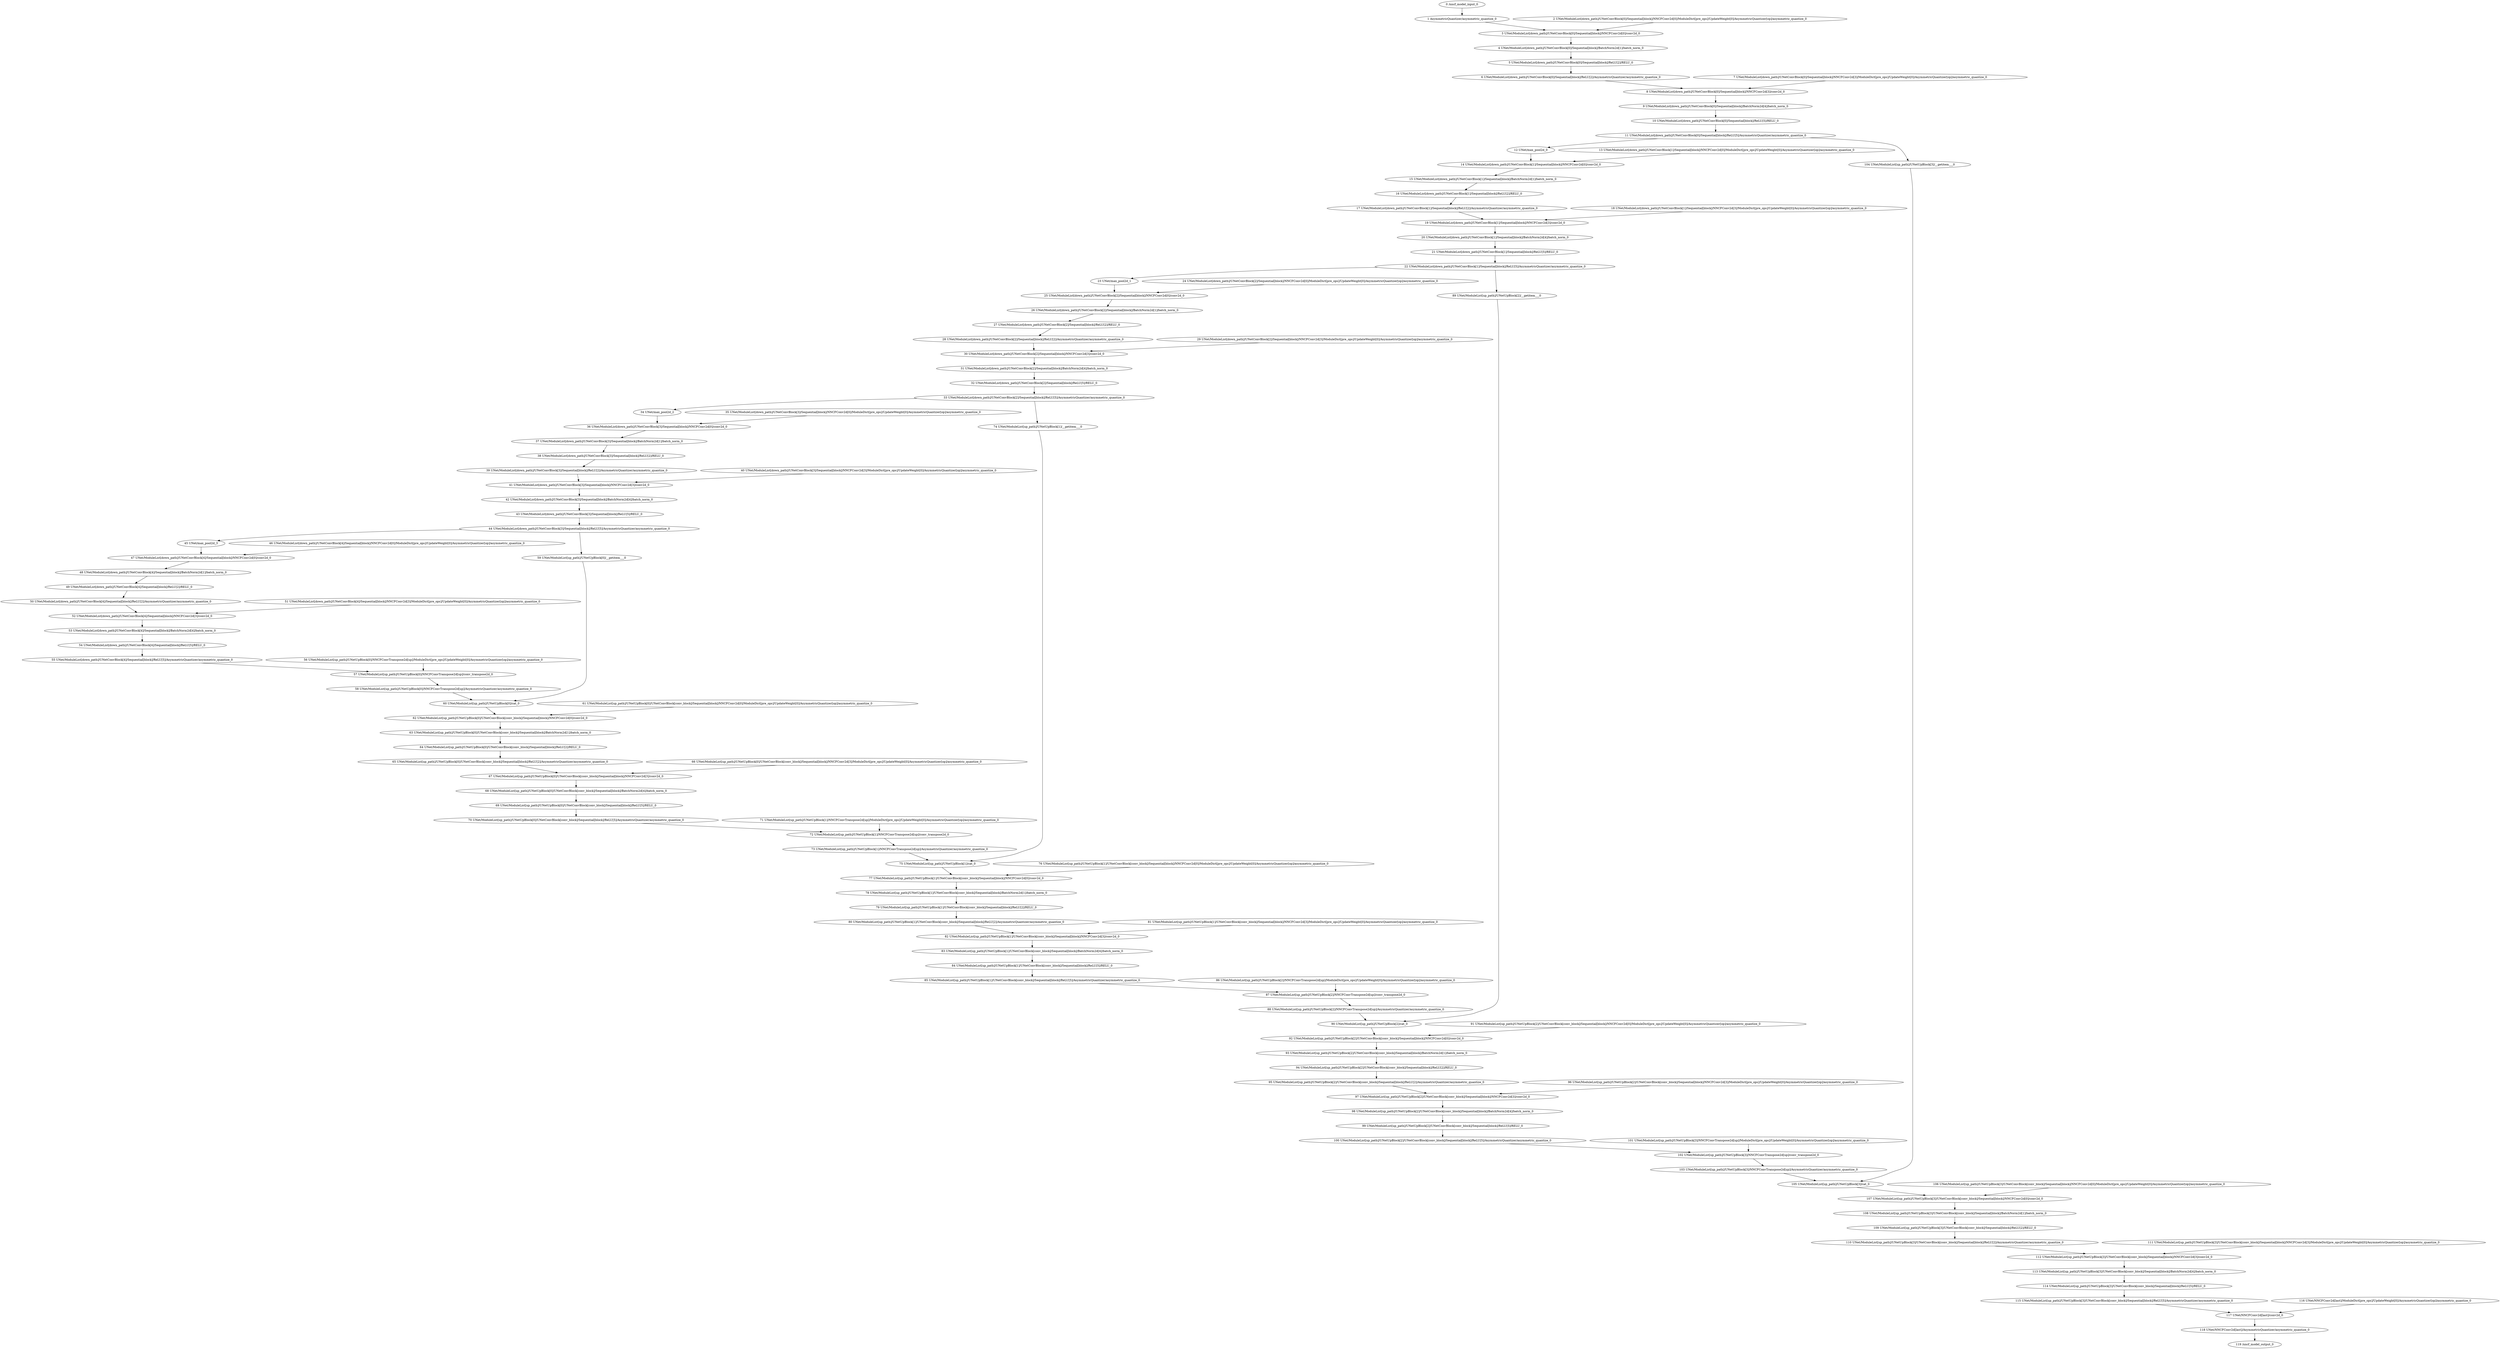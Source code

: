 strict digraph  {
"0 /nncf_model_input_0" [id=0, scope="", type=nncf_model_input];
"1 AsymmetricQuantizer/asymmetric_quantize_0" [id=1, scope=AsymmetricQuantizer, type=asymmetric_quantize];
"2 UNet/ModuleList[down_path]/UNetConvBlock[0]/Sequential[block]/NNCFConv2d[0]/ModuleDict[pre_ops]/UpdateWeight[0]/AsymmetricQuantizer[op]/asymmetric_quantize_0" [id=2, scope="UNet/ModuleList[down_path]/UNetConvBlock[0]/Sequential[block]/NNCFConv2d[0]/ModuleDict[pre_ops]/UpdateWeight[0]/AsymmetricQuantizer[op]", type=asymmetric_quantize];
"3 UNet/ModuleList[down_path]/UNetConvBlock[0]/Sequential[block]/NNCFConv2d[0]/conv2d_0" [id=3, scope="UNet/ModuleList[down_path]/UNetConvBlock[0]/Sequential[block]/NNCFConv2d[0]", type=conv2d];
"4 UNet/ModuleList[down_path]/UNetConvBlock[0]/Sequential[block]/BatchNorm2d[1]/batch_norm_0" [id=4, scope="UNet/ModuleList[down_path]/UNetConvBlock[0]/Sequential[block]/BatchNorm2d[1]", type=batch_norm];
"5 UNet/ModuleList[down_path]/UNetConvBlock[0]/Sequential[block]/ReLU[2]/RELU_0" [id=5, scope="UNet/ModuleList[down_path]/UNetConvBlock[0]/Sequential[block]/ReLU[2]", type=RELU];
"6 UNet/ModuleList[down_path]/UNetConvBlock[0]/Sequential[block]/ReLU[2]/AsymmetricQuantizer/asymmetric_quantize_0" [id=6, scope="UNet/ModuleList[down_path]/UNetConvBlock[0]/Sequential[block]/ReLU[2]/AsymmetricQuantizer", type=asymmetric_quantize];
"7 UNet/ModuleList[down_path]/UNetConvBlock[0]/Sequential[block]/NNCFConv2d[3]/ModuleDict[pre_ops]/UpdateWeight[0]/AsymmetricQuantizer[op]/asymmetric_quantize_0" [id=7, scope="UNet/ModuleList[down_path]/UNetConvBlock[0]/Sequential[block]/NNCFConv2d[3]/ModuleDict[pre_ops]/UpdateWeight[0]/AsymmetricQuantizer[op]", type=asymmetric_quantize];
"8 UNet/ModuleList[down_path]/UNetConvBlock[0]/Sequential[block]/NNCFConv2d[3]/conv2d_0" [id=8, scope="UNet/ModuleList[down_path]/UNetConvBlock[0]/Sequential[block]/NNCFConv2d[3]", type=conv2d];
"9 UNet/ModuleList[down_path]/UNetConvBlock[0]/Sequential[block]/BatchNorm2d[4]/batch_norm_0" [id=9, scope="UNet/ModuleList[down_path]/UNetConvBlock[0]/Sequential[block]/BatchNorm2d[4]", type=batch_norm];
"10 UNet/ModuleList[down_path]/UNetConvBlock[0]/Sequential[block]/ReLU[5]/RELU_0" [id=10, scope="UNet/ModuleList[down_path]/UNetConvBlock[0]/Sequential[block]/ReLU[5]", type=RELU];
"11 UNet/ModuleList[down_path]/UNetConvBlock[0]/Sequential[block]/ReLU[5]/AsymmetricQuantizer/asymmetric_quantize_0" [id=11, scope="UNet/ModuleList[down_path]/UNetConvBlock[0]/Sequential[block]/ReLU[5]/AsymmetricQuantizer", type=asymmetric_quantize];
"12 UNet/max_pool2d_0" [id=12, scope=UNet, type=max_pool2d];
"13 UNet/ModuleList[down_path]/UNetConvBlock[1]/Sequential[block]/NNCFConv2d[0]/ModuleDict[pre_ops]/UpdateWeight[0]/AsymmetricQuantizer[op]/asymmetric_quantize_0" [id=13, scope="UNet/ModuleList[down_path]/UNetConvBlock[1]/Sequential[block]/NNCFConv2d[0]/ModuleDict[pre_ops]/UpdateWeight[0]/AsymmetricQuantizer[op]", type=asymmetric_quantize];
"14 UNet/ModuleList[down_path]/UNetConvBlock[1]/Sequential[block]/NNCFConv2d[0]/conv2d_0" [id=14, scope="UNet/ModuleList[down_path]/UNetConvBlock[1]/Sequential[block]/NNCFConv2d[0]", type=conv2d];
"15 UNet/ModuleList[down_path]/UNetConvBlock[1]/Sequential[block]/BatchNorm2d[1]/batch_norm_0" [id=15, scope="UNet/ModuleList[down_path]/UNetConvBlock[1]/Sequential[block]/BatchNorm2d[1]", type=batch_norm];
"16 UNet/ModuleList[down_path]/UNetConvBlock[1]/Sequential[block]/ReLU[2]/RELU_0" [id=16, scope="UNet/ModuleList[down_path]/UNetConvBlock[1]/Sequential[block]/ReLU[2]", type=RELU];
"17 UNet/ModuleList[down_path]/UNetConvBlock[1]/Sequential[block]/ReLU[2]/AsymmetricQuantizer/asymmetric_quantize_0" [id=17, scope="UNet/ModuleList[down_path]/UNetConvBlock[1]/Sequential[block]/ReLU[2]/AsymmetricQuantizer", type=asymmetric_quantize];
"18 UNet/ModuleList[down_path]/UNetConvBlock[1]/Sequential[block]/NNCFConv2d[3]/ModuleDict[pre_ops]/UpdateWeight[0]/AsymmetricQuantizer[op]/asymmetric_quantize_0" [id=18, scope="UNet/ModuleList[down_path]/UNetConvBlock[1]/Sequential[block]/NNCFConv2d[3]/ModuleDict[pre_ops]/UpdateWeight[0]/AsymmetricQuantizer[op]", type=asymmetric_quantize];
"19 UNet/ModuleList[down_path]/UNetConvBlock[1]/Sequential[block]/NNCFConv2d[3]/conv2d_0" [id=19, scope="UNet/ModuleList[down_path]/UNetConvBlock[1]/Sequential[block]/NNCFConv2d[3]", type=conv2d];
"20 UNet/ModuleList[down_path]/UNetConvBlock[1]/Sequential[block]/BatchNorm2d[4]/batch_norm_0" [id=20, scope="UNet/ModuleList[down_path]/UNetConvBlock[1]/Sequential[block]/BatchNorm2d[4]", type=batch_norm];
"21 UNet/ModuleList[down_path]/UNetConvBlock[1]/Sequential[block]/ReLU[5]/RELU_0" [id=21, scope="UNet/ModuleList[down_path]/UNetConvBlock[1]/Sequential[block]/ReLU[5]", type=RELU];
"22 UNet/ModuleList[down_path]/UNetConvBlock[1]/Sequential[block]/ReLU[5]/AsymmetricQuantizer/asymmetric_quantize_0" [id=22, scope="UNet/ModuleList[down_path]/UNetConvBlock[1]/Sequential[block]/ReLU[5]/AsymmetricQuantizer", type=asymmetric_quantize];
"23 UNet/max_pool2d_1" [id=23, scope=UNet, type=max_pool2d];
"24 UNet/ModuleList[down_path]/UNetConvBlock[2]/Sequential[block]/NNCFConv2d[0]/ModuleDict[pre_ops]/UpdateWeight[0]/AsymmetricQuantizer[op]/asymmetric_quantize_0" [id=24, scope="UNet/ModuleList[down_path]/UNetConvBlock[2]/Sequential[block]/NNCFConv2d[0]/ModuleDict[pre_ops]/UpdateWeight[0]/AsymmetricQuantizer[op]", type=asymmetric_quantize];
"25 UNet/ModuleList[down_path]/UNetConvBlock[2]/Sequential[block]/NNCFConv2d[0]/conv2d_0" [id=25, scope="UNet/ModuleList[down_path]/UNetConvBlock[2]/Sequential[block]/NNCFConv2d[0]", type=conv2d];
"26 UNet/ModuleList[down_path]/UNetConvBlock[2]/Sequential[block]/BatchNorm2d[1]/batch_norm_0" [id=26, scope="UNet/ModuleList[down_path]/UNetConvBlock[2]/Sequential[block]/BatchNorm2d[1]", type=batch_norm];
"27 UNet/ModuleList[down_path]/UNetConvBlock[2]/Sequential[block]/ReLU[2]/RELU_0" [id=27, scope="UNet/ModuleList[down_path]/UNetConvBlock[2]/Sequential[block]/ReLU[2]", type=RELU];
"28 UNet/ModuleList[down_path]/UNetConvBlock[2]/Sequential[block]/ReLU[2]/AsymmetricQuantizer/asymmetric_quantize_0" [id=28, scope="UNet/ModuleList[down_path]/UNetConvBlock[2]/Sequential[block]/ReLU[2]/AsymmetricQuantizer", type=asymmetric_quantize];
"29 UNet/ModuleList[down_path]/UNetConvBlock[2]/Sequential[block]/NNCFConv2d[3]/ModuleDict[pre_ops]/UpdateWeight[0]/AsymmetricQuantizer[op]/asymmetric_quantize_0" [id=29, scope="UNet/ModuleList[down_path]/UNetConvBlock[2]/Sequential[block]/NNCFConv2d[3]/ModuleDict[pre_ops]/UpdateWeight[0]/AsymmetricQuantizer[op]", type=asymmetric_quantize];
"30 UNet/ModuleList[down_path]/UNetConvBlock[2]/Sequential[block]/NNCFConv2d[3]/conv2d_0" [id=30, scope="UNet/ModuleList[down_path]/UNetConvBlock[2]/Sequential[block]/NNCFConv2d[3]", type=conv2d];
"31 UNet/ModuleList[down_path]/UNetConvBlock[2]/Sequential[block]/BatchNorm2d[4]/batch_norm_0" [id=31, scope="UNet/ModuleList[down_path]/UNetConvBlock[2]/Sequential[block]/BatchNorm2d[4]", type=batch_norm];
"32 UNet/ModuleList[down_path]/UNetConvBlock[2]/Sequential[block]/ReLU[5]/RELU_0" [id=32, scope="UNet/ModuleList[down_path]/UNetConvBlock[2]/Sequential[block]/ReLU[5]", type=RELU];
"33 UNet/ModuleList[down_path]/UNetConvBlock[2]/Sequential[block]/ReLU[5]/AsymmetricQuantizer/asymmetric_quantize_0" [id=33, scope="UNet/ModuleList[down_path]/UNetConvBlock[2]/Sequential[block]/ReLU[5]/AsymmetricQuantizer", type=asymmetric_quantize];
"34 UNet/max_pool2d_2" [id=34, scope=UNet, type=max_pool2d];
"35 UNet/ModuleList[down_path]/UNetConvBlock[3]/Sequential[block]/NNCFConv2d[0]/ModuleDict[pre_ops]/UpdateWeight[0]/AsymmetricQuantizer[op]/asymmetric_quantize_0" [id=35, scope="UNet/ModuleList[down_path]/UNetConvBlock[3]/Sequential[block]/NNCFConv2d[0]/ModuleDict[pre_ops]/UpdateWeight[0]/AsymmetricQuantizer[op]", type=asymmetric_quantize];
"36 UNet/ModuleList[down_path]/UNetConvBlock[3]/Sequential[block]/NNCFConv2d[0]/conv2d_0" [id=36, scope="UNet/ModuleList[down_path]/UNetConvBlock[3]/Sequential[block]/NNCFConv2d[0]", type=conv2d];
"37 UNet/ModuleList[down_path]/UNetConvBlock[3]/Sequential[block]/BatchNorm2d[1]/batch_norm_0" [id=37, scope="UNet/ModuleList[down_path]/UNetConvBlock[3]/Sequential[block]/BatchNorm2d[1]", type=batch_norm];
"38 UNet/ModuleList[down_path]/UNetConvBlock[3]/Sequential[block]/ReLU[2]/RELU_0" [id=38, scope="UNet/ModuleList[down_path]/UNetConvBlock[3]/Sequential[block]/ReLU[2]", type=RELU];
"39 UNet/ModuleList[down_path]/UNetConvBlock[3]/Sequential[block]/ReLU[2]/AsymmetricQuantizer/asymmetric_quantize_0" [id=39, scope="UNet/ModuleList[down_path]/UNetConvBlock[3]/Sequential[block]/ReLU[2]/AsymmetricQuantizer", type=asymmetric_quantize];
"40 UNet/ModuleList[down_path]/UNetConvBlock[3]/Sequential[block]/NNCFConv2d[3]/ModuleDict[pre_ops]/UpdateWeight[0]/AsymmetricQuantizer[op]/asymmetric_quantize_0" [id=40, scope="UNet/ModuleList[down_path]/UNetConvBlock[3]/Sequential[block]/NNCFConv2d[3]/ModuleDict[pre_ops]/UpdateWeight[0]/AsymmetricQuantizer[op]", type=asymmetric_quantize];
"41 UNet/ModuleList[down_path]/UNetConvBlock[3]/Sequential[block]/NNCFConv2d[3]/conv2d_0" [id=41, scope="UNet/ModuleList[down_path]/UNetConvBlock[3]/Sequential[block]/NNCFConv2d[3]", type=conv2d];
"42 UNet/ModuleList[down_path]/UNetConvBlock[3]/Sequential[block]/BatchNorm2d[4]/batch_norm_0" [id=42, scope="UNet/ModuleList[down_path]/UNetConvBlock[3]/Sequential[block]/BatchNorm2d[4]", type=batch_norm];
"43 UNet/ModuleList[down_path]/UNetConvBlock[3]/Sequential[block]/ReLU[5]/RELU_0" [id=43, scope="UNet/ModuleList[down_path]/UNetConvBlock[3]/Sequential[block]/ReLU[5]", type=RELU];
"44 UNet/ModuleList[down_path]/UNetConvBlock[3]/Sequential[block]/ReLU[5]/AsymmetricQuantizer/asymmetric_quantize_0" [id=44, scope="UNet/ModuleList[down_path]/UNetConvBlock[3]/Sequential[block]/ReLU[5]/AsymmetricQuantizer", type=asymmetric_quantize];
"45 UNet/max_pool2d_3" [id=45, scope=UNet, type=max_pool2d];
"46 UNet/ModuleList[down_path]/UNetConvBlock[4]/Sequential[block]/NNCFConv2d[0]/ModuleDict[pre_ops]/UpdateWeight[0]/AsymmetricQuantizer[op]/asymmetric_quantize_0" [id=46, scope="UNet/ModuleList[down_path]/UNetConvBlock[4]/Sequential[block]/NNCFConv2d[0]/ModuleDict[pre_ops]/UpdateWeight[0]/AsymmetricQuantizer[op]", type=asymmetric_quantize];
"47 UNet/ModuleList[down_path]/UNetConvBlock[4]/Sequential[block]/NNCFConv2d[0]/conv2d_0" [id=47, scope="UNet/ModuleList[down_path]/UNetConvBlock[4]/Sequential[block]/NNCFConv2d[0]", type=conv2d];
"48 UNet/ModuleList[down_path]/UNetConvBlock[4]/Sequential[block]/BatchNorm2d[1]/batch_norm_0" [id=48, scope="UNet/ModuleList[down_path]/UNetConvBlock[4]/Sequential[block]/BatchNorm2d[1]", type=batch_norm];
"49 UNet/ModuleList[down_path]/UNetConvBlock[4]/Sequential[block]/ReLU[2]/RELU_0" [id=49, scope="UNet/ModuleList[down_path]/UNetConvBlock[4]/Sequential[block]/ReLU[2]", type=RELU];
"50 UNet/ModuleList[down_path]/UNetConvBlock[4]/Sequential[block]/ReLU[2]/AsymmetricQuantizer/asymmetric_quantize_0" [id=50, scope="UNet/ModuleList[down_path]/UNetConvBlock[4]/Sequential[block]/ReLU[2]/AsymmetricQuantizer", type=asymmetric_quantize];
"51 UNet/ModuleList[down_path]/UNetConvBlock[4]/Sequential[block]/NNCFConv2d[3]/ModuleDict[pre_ops]/UpdateWeight[0]/AsymmetricQuantizer[op]/asymmetric_quantize_0" [id=51, scope="UNet/ModuleList[down_path]/UNetConvBlock[4]/Sequential[block]/NNCFConv2d[3]/ModuleDict[pre_ops]/UpdateWeight[0]/AsymmetricQuantizer[op]", type=asymmetric_quantize];
"52 UNet/ModuleList[down_path]/UNetConvBlock[4]/Sequential[block]/NNCFConv2d[3]/conv2d_0" [id=52, scope="UNet/ModuleList[down_path]/UNetConvBlock[4]/Sequential[block]/NNCFConv2d[3]", type=conv2d];
"53 UNet/ModuleList[down_path]/UNetConvBlock[4]/Sequential[block]/BatchNorm2d[4]/batch_norm_0" [id=53, scope="UNet/ModuleList[down_path]/UNetConvBlock[4]/Sequential[block]/BatchNorm2d[4]", type=batch_norm];
"54 UNet/ModuleList[down_path]/UNetConvBlock[4]/Sequential[block]/ReLU[5]/RELU_0" [id=54, scope="UNet/ModuleList[down_path]/UNetConvBlock[4]/Sequential[block]/ReLU[5]", type=RELU];
"55 UNet/ModuleList[down_path]/UNetConvBlock[4]/Sequential[block]/ReLU[5]/AsymmetricQuantizer/asymmetric_quantize_0" [id=55, scope="UNet/ModuleList[down_path]/UNetConvBlock[4]/Sequential[block]/ReLU[5]/AsymmetricQuantizer", type=asymmetric_quantize];
"56 UNet/ModuleList[up_path]/UNetUpBlock[0]/NNCFConvTranspose2d[up]/ModuleDict[pre_ops]/UpdateWeight[0]/AsymmetricQuantizer[op]/asymmetric_quantize_0" [id=56, scope="UNet/ModuleList[up_path]/UNetUpBlock[0]/NNCFConvTranspose2d[up]/ModuleDict[pre_ops]/UpdateWeight[0]/AsymmetricQuantizer[op]", type=asymmetric_quantize];
"57 UNet/ModuleList[up_path]/UNetUpBlock[0]/NNCFConvTranspose2d[up]/conv_transpose2d_0" [id=57, scope="UNet/ModuleList[up_path]/UNetUpBlock[0]/NNCFConvTranspose2d[up]", type=conv_transpose2d];
"58 UNet/ModuleList[up_path]/UNetUpBlock[0]/NNCFConvTranspose2d[up]/AsymmetricQuantizer/asymmetric_quantize_0" [id=58, scope="UNet/ModuleList[up_path]/UNetUpBlock[0]/NNCFConvTranspose2d[up]/AsymmetricQuantizer", type=asymmetric_quantize];
"59 UNet/ModuleList[up_path]/UNetUpBlock[0]/__getitem___0" [id=59, scope="UNet/ModuleList[up_path]/UNetUpBlock[0]", type=__getitem__];
"60 UNet/ModuleList[up_path]/UNetUpBlock[0]/cat_0" [id=60, scope="UNet/ModuleList[up_path]/UNetUpBlock[0]", type=cat];
"61 UNet/ModuleList[up_path]/UNetUpBlock[0]/UNetConvBlock[conv_block]/Sequential[block]/NNCFConv2d[0]/ModuleDict[pre_ops]/UpdateWeight[0]/AsymmetricQuantizer[op]/asymmetric_quantize_0" [id=61, scope="UNet/ModuleList[up_path]/UNetUpBlock[0]/UNetConvBlock[conv_block]/Sequential[block]/NNCFConv2d[0]/ModuleDict[pre_ops]/UpdateWeight[0]/AsymmetricQuantizer[op]", type=asymmetric_quantize];
"62 UNet/ModuleList[up_path]/UNetUpBlock[0]/UNetConvBlock[conv_block]/Sequential[block]/NNCFConv2d[0]/conv2d_0" [id=62, scope="UNet/ModuleList[up_path]/UNetUpBlock[0]/UNetConvBlock[conv_block]/Sequential[block]/NNCFConv2d[0]", type=conv2d];
"63 UNet/ModuleList[up_path]/UNetUpBlock[0]/UNetConvBlock[conv_block]/Sequential[block]/BatchNorm2d[1]/batch_norm_0" [id=63, scope="UNet/ModuleList[up_path]/UNetUpBlock[0]/UNetConvBlock[conv_block]/Sequential[block]/BatchNorm2d[1]", type=batch_norm];
"64 UNet/ModuleList[up_path]/UNetUpBlock[0]/UNetConvBlock[conv_block]/Sequential[block]/ReLU[2]/RELU_0" [id=64, scope="UNet/ModuleList[up_path]/UNetUpBlock[0]/UNetConvBlock[conv_block]/Sequential[block]/ReLU[2]", type=RELU];
"65 UNet/ModuleList[up_path]/UNetUpBlock[0]/UNetConvBlock[conv_block]/Sequential[block]/ReLU[2]/AsymmetricQuantizer/asymmetric_quantize_0" [id=65, scope="UNet/ModuleList[up_path]/UNetUpBlock[0]/UNetConvBlock[conv_block]/Sequential[block]/ReLU[2]/AsymmetricQuantizer", type=asymmetric_quantize];
"66 UNet/ModuleList[up_path]/UNetUpBlock[0]/UNetConvBlock[conv_block]/Sequential[block]/NNCFConv2d[3]/ModuleDict[pre_ops]/UpdateWeight[0]/AsymmetricQuantizer[op]/asymmetric_quantize_0" [id=66, scope="UNet/ModuleList[up_path]/UNetUpBlock[0]/UNetConvBlock[conv_block]/Sequential[block]/NNCFConv2d[3]/ModuleDict[pre_ops]/UpdateWeight[0]/AsymmetricQuantizer[op]", type=asymmetric_quantize];
"67 UNet/ModuleList[up_path]/UNetUpBlock[0]/UNetConvBlock[conv_block]/Sequential[block]/NNCFConv2d[3]/conv2d_0" [id=67, scope="UNet/ModuleList[up_path]/UNetUpBlock[0]/UNetConvBlock[conv_block]/Sequential[block]/NNCFConv2d[3]", type=conv2d];
"68 UNet/ModuleList[up_path]/UNetUpBlock[0]/UNetConvBlock[conv_block]/Sequential[block]/BatchNorm2d[4]/batch_norm_0" [id=68, scope="UNet/ModuleList[up_path]/UNetUpBlock[0]/UNetConvBlock[conv_block]/Sequential[block]/BatchNorm2d[4]", type=batch_norm];
"69 UNet/ModuleList[up_path]/UNetUpBlock[0]/UNetConvBlock[conv_block]/Sequential[block]/ReLU[5]/RELU_0" [id=69, scope="UNet/ModuleList[up_path]/UNetUpBlock[0]/UNetConvBlock[conv_block]/Sequential[block]/ReLU[5]", type=RELU];
"70 UNet/ModuleList[up_path]/UNetUpBlock[0]/UNetConvBlock[conv_block]/Sequential[block]/ReLU[5]/AsymmetricQuantizer/asymmetric_quantize_0" [id=70, scope="UNet/ModuleList[up_path]/UNetUpBlock[0]/UNetConvBlock[conv_block]/Sequential[block]/ReLU[5]/AsymmetricQuantizer", type=asymmetric_quantize];
"71 UNet/ModuleList[up_path]/UNetUpBlock[1]/NNCFConvTranspose2d[up]/ModuleDict[pre_ops]/UpdateWeight[0]/AsymmetricQuantizer[op]/asymmetric_quantize_0" [id=71, scope="UNet/ModuleList[up_path]/UNetUpBlock[1]/NNCFConvTranspose2d[up]/ModuleDict[pre_ops]/UpdateWeight[0]/AsymmetricQuantizer[op]", type=asymmetric_quantize];
"72 UNet/ModuleList[up_path]/UNetUpBlock[1]/NNCFConvTranspose2d[up]/conv_transpose2d_0" [id=72, scope="UNet/ModuleList[up_path]/UNetUpBlock[1]/NNCFConvTranspose2d[up]", type=conv_transpose2d];
"73 UNet/ModuleList[up_path]/UNetUpBlock[1]/NNCFConvTranspose2d[up]/AsymmetricQuantizer/asymmetric_quantize_0" [id=73, scope="UNet/ModuleList[up_path]/UNetUpBlock[1]/NNCFConvTranspose2d[up]/AsymmetricQuantizer", type=asymmetric_quantize];
"74 UNet/ModuleList[up_path]/UNetUpBlock[1]/__getitem___0" [id=74, scope="UNet/ModuleList[up_path]/UNetUpBlock[1]", type=__getitem__];
"75 UNet/ModuleList[up_path]/UNetUpBlock[1]/cat_0" [id=75, scope="UNet/ModuleList[up_path]/UNetUpBlock[1]", type=cat];
"76 UNet/ModuleList[up_path]/UNetUpBlock[1]/UNetConvBlock[conv_block]/Sequential[block]/NNCFConv2d[0]/ModuleDict[pre_ops]/UpdateWeight[0]/AsymmetricQuantizer[op]/asymmetric_quantize_0" [id=76, scope="UNet/ModuleList[up_path]/UNetUpBlock[1]/UNetConvBlock[conv_block]/Sequential[block]/NNCFConv2d[0]/ModuleDict[pre_ops]/UpdateWeight[0]/AsymmetricQuantizer[op]", type=asymmetric_quantize];
"77 UNet/ModuleList[up_path]/UNetUpBlock[1]/UNetConvBlock[conv_block]/Sequential[block]/NNCFConv2d[0]/conv2d_0" [id=77, scope="UNet/ModuleList[up_path]/UNetUpBlock[1]/UNetConvBlock[conv_block]/Sequential[block]/NNCFConv2d[0]", type=conv2d];
"78 UNet/ModuleList[up_path]/UNetUpBlock[1]/UNetConvBlock[conv_block]/Sequential[block]/BatchNorm2d[1]/batch_norm_0" [id=78, scope="UNet/ModuleList[up_path]/UNetUpBlock[1]/UNetConvBlock[conv_block]/Sequential[block]/BatchNorm2d[1]", type=batch_norm];
"79 UNet/ModuleList[up_path]/UNetUpBlock[1]/UNetConvBlock[conv_block]/Sequential[block]/ReLU[2]/RELU_0" [id=79, scope="UNet/ModuleList[up_path]/UNetUpBlock[1]/UNetConvBlock[conv_block]/Sequential[block]/ReLU[2]", type=RELU];
"80 UNet/ModuleList[up_path]/UNetUpBlock[1]/UNetConvBlock[conv_block]/Sequential[block]/ReLU[2]/AsymmetricQuantizer/asymmetric_quantize_0" [id=80, scope="UNet/ModuleList[up_path]/UNetUpBlock[1]/UNetConvBlock[conv_block]/Sequential[block]/ReLU[2]/AsymmetricQuantizer", type=asymmetric_quantize];
"81 UNet/ModuleList[up_path]/UNetUpBlock[1]/UNetConvBlock[conv_block]/Sequential[block]/NNCFConv2d[3]/ModuleDict[pre_ops]/UpdateWeight[0]/AsymmetricQuantizer[op]/asymmetric_quantize_0" [id=81, scope="UNet/ModuleList[up_path]/UNetUpBlock[1]/UNetConvBlock[conv_block]/Sequential[block]/NNCFConv2d[3]/ModuleDict[pre_ops]/UpdateWeight[0]/AsymmetricQuantizer[op]", type=asymmetric_quantize];
"82 UNet/ModuleList[up_path]/UNetUpBlock[1]/UNetConvBlock[conv_block]/Sequential[block]/NNCFConv2d[3]/conv2d_0" [id=82, scope="UNet/ModuleList[up_path]/UNetUpBlock[1]/UNetConvBlock[conv_block]/Sequential[block]/NNCFConv2d[3]", type=conv2d];
"83 UNet/ModuleList[up_path]/UNetUpBlock[1]/UNetConvBlock[conv_block]/Sequential[block]/BatchNorm2d[4]/batch_norm_0" [id=83, scope="UNet/ModuleList[up_path]/UNetUpBlock[1]/UNetConvBlock[conv_block]/Sequential[block]/BatchNorm2d[4]", type=batch_norm];
"84 UNet/ModuleList[up_path]/UNetUpBlock[1]/UNetConvBlock[conv_block]/Sequential[block]/ReLU[5]/RELU_0" [id=84, scope="UNet/ModuleList[up_path]/UNetUpBlock[1]/UNetConvBlock[conv_block]/Sequential[block]/ReLU[5]", type=RELU];
"85 UNet/ModuleList[up_path]/UNetUpBlock[1]/UNetConvBlock[conv_block]/Sequential[block]/ReLU[5]/AsymmetricQuantizer/asymmetric_quantize_0" [id=85, scope="UNet/ModuleList[up_path]/UNetUpBlock[1]/UNetConvBlock[conv_block]/Sequential[block]/ReLU[5]/AsymmetricQuantizer", type=asymmetric_quantize];
"86 UNet/ModuleList[up_path]/UNetUpBlock[2]/NNCFConvTranspose2d[up]/ModuleDict[pre_ops]/UpdateWeight[0]/AsymmetricQuantizer[op]/asymmetric_quantize_0" [id=86, scope="UNet/ModuleList[up_path]/UNetUpBlock[2]/NNCFConvTranspose2d[up]/ModuleDict[pre_ops]/UpdateWeight[0]/AsymmetricQuantizer[op]", type=asymmetric_quantize];
"87 UNet/ModuleList[up_path]/UNetUpBlock[2]/NNCFConvTranspose2d[up]/conv_transpose2d_0" [id=87, scope="UNet/ModuleList[up_path]/UNetUpBlock[2]/NNCFConvTranspose2d[up]", type=conv_transpose2d];
"88 UNet/ModuleList[up_path]/UNetUpBlock[2]/NNCFConvTranspose2d[up]/AsymmetricQuantizer/asymmetric_quantize_0" [id=88, scope="UNet/ModuleList[up_path]/UNetUpBlock[2]/NNCFConvTranspose2d[up]/AsymmetricQuantizer", type=asymmetric_quantize];
"89 UNet/ModuleList[up_path]/UNetUpBlock[2]/__getitem___0" [id=89, scope="UNet/ModuleList[up_path]/UNetUpBlock[2]", type=__getitem__];
"90 UNet/ModuleList[up_path]/UNetUpBlock[2]/cat_0" [id=90, scope="UNet/ModuleList[up_path]/UNetUpBlock[2]", type=cat];
"91 UNet/ModuleList[up_path]/UNetUpBlock[2]/UNetConvBlock[conv_block]/Sequential[block]/NNCFConv2d[0]/ModuleDict[pre_ops]/UpdateWeight[0]/AsymmetricQuantizer[op]/asymmetric_quantize_0" [id=91, scope="UNet/ModuleList[up_path]/UNetUpBlock[2]/UNetConvBlock[conv_block]/Sequential[block]/NNCFConv2d[0]/ModuleDict[pre_ops]/UpdateWeight[0]/AsymmetricQuantizer[op]", type=asymmetric_quantize];
"92 UNet/ModuleList[up_path]/UNetUpBlock[2]/UNetConvBlock[conv_block]/Sequential[block]/NNCFConv2d[0]/conv2d_0" [id=92, scope="UNet/ModuleList[up_path]/UNetUpBlock[2]/UNetConvBlock[conv_block]/Sequential[block]/NNCFConv2d[0]", type=conv2d];
"93 UNet/ModuleList[up_path]/UNetUpBlock[2]/UNetConvBlock[conv_block]/Sequential[block]/BatchNorm2d[1]/batch_norm_0" [id=93, scope="UNet/ModuleList[up_path]/UNetUpBlock[2]/UNetConvBlock[conv_block]/Sequential[block]/BatchNorm2d[1]", type=batch_norm];
"94 UNet/ModuleList[up_path]/UNetUpBlock[2]/UNetConvBlock[conv_block]/Sequential[block]/ReLU[2]/RELU_0" [id=94, scope="UNet/ModuleList[up_path]/UNetUpBlock[2]/UNetConvBlock[conv_block]/Sequential[block]/ReLU[2]", type=RELU];
"95 UNet/ModuleList[up_path]/UNetUpBlock[2]/UNetConvBlock[conv_block]/Sequential[block]/ReLU[2]/AsymmetricQuantizer/asymmetric_quantize_0" [id=95, scope="UNet/ModuleList[up_path]/UNetUpBlock[2]/UNetConvBlock[conv_block]/Sequential[block]/ReLU[2]/AsymmetricQuantizer", type=asymmetric_quantize];
"96 UNet/ModuleList[up_path]/UNetUpBlock[2]/UNetConvBlock[conv_block]/Sequential[block]/NNCFConv2d[3]/ModuleDict[pre_ops]/UpdateWeight[0]/AsymmetricQuantizer[op]/asymmetric_quantize_0" [id=96, scope="UNet/ModuleList[up_path]/UNetUpBlock[2]/UNetConvBlock[conv_block]/Sequential[block]/NNCFConv2d[3]/ModuleDict[pre_ops]/UpdateWeight[0]/AsymmetricQuantizer[op]", type=asymmetric_quantize];
"97 UNet/ModuleList[up_path]/UNetUpBlock[2]/UNetConvBlock[conv_block]/Sequential[block]/NNCFConv2d[3]/conv2d_0" [id=97, scope="UNet/ModuleList[up_path]/UNetUpBlock[2]/UNetConvBlock[conv_block]/Sequential[block]/NNCFConv2d[3]", type=conv2d];
"98 UNet/ModuleList[up_path]/UNetUpBlock[2]/UNetConvBlock[conv_block]/Sequential[block]/BatchNorm2d[4]/batch_norm_0" [id=98, scope="UNet/ModuleList[up_path]/UNetUpBlock[2]/UNetConvBlock[conv_block]/Sequential[block]/BatchNorm2d[4]", type=batch_norm];
"99 UNet/ModuleList[up_path]/UNetUpBlock[2]/UNetConvBlock[conv_block]/Sequential[block]/ReLU[5]/RELU_0" [id=99, scope="UNet/ModuleList[up_path]/UNetUpBlock[2]/UNetConvBlock[conv_block]/Sequential[block]/ReLU[5]", type=RELU];
"100 UNet/ModuleList[up_path]/UNetUpBlock[2]/UNetConvBlock[conv_block]/Sequential[block]/ReLU[5]/AsymmetricQuantizer/asymmetric_quantize_0" [id=100, scope="UNet/ModuleList[up_path]/UNetUpBlock[2]/UNetConvBlock[conv_block]/Sequential[block]/ReLU[5]/AsymmetricQuantizer", type=asymmetric_quantize];
"101 UNet/ModuleList[up_path]/UNetUpBlock[3]/NNCFConvTranspose2d[up]/ModuleDict[pre_ops]/UpdateWeight[0]/AsymmetricQuantizer[op]/asymmetric_quantize_0" [id=101, scope="UNet/ModuleList[up_path]/UNetUpBlock[3]/NNCFConvTranspose2d[up]/ModuleDict[pre_ops]/UpdateWeight[0]/AsymmetricQuantizer[op]", type=asymmetric_quantize];
"102 UNet/ModuleList[up_path]/UNetUpBlock[3]/NNCFConvTranspose2d[up]/conv_transpose2d_0" [id=102, scope="UNet/ModuleList[up_path]/UNetUpBlock[3]/NNCFConvTranspose2d[up]", type=conv_transpose2d];
"103 UNet/ModuleList[up_path]/UNetUpBlock[3]/NNCFConvTranspose2d[up]/AsymmetricQuantizer/asymmetric_quantize_0" [id=103, scope="UNet/ModuleList[up_path]/UNetUpBlock[3]/NNCFConvTranspose2d[up]/AsymmetricQuantizer", type=asymmetric_quantize];
"104 UNet/ModuleList[up_path]/UNetUpBlock[3]/__getitem___0" [id=104, scope="UNet/ModuleList[up_path]/UNetUpBlock[3]", type=__getitem__];
"105 UNet/ModuleList[up_path]/UNetUpBlock[3]/cat_0" [id=105, scope="UNet/ModuleList[up_path]/UNetUpBlock[3]", type=cat];
"106 UNet/ModuleList[up_path]/UNetUpBlock[3]/UNetConvBlock[conv_block]/Sequential[block]/NNCFConv2d[0]/ModuleDict[pre_ops]/UpdateWeight[0]/AsymmetricQuantizer[op]/asymmetric_quantize_0" [id=106, scope="UNet/ModuleList[up_path]/UNetUpBlock[3]/UNetConvBlock[conv_block]/Sequential[block]/NNCFConv2d[0]/ModuleDict[pre_ops]/UpdateWeight[0]/AsymmetricQuantizer[op]", type=asymmetric_quantize];
"107 UNet/ModuleList[up_path]/UNetUpBlock[3]/UNetConvBlock[conv_block]/Sequential[block]/NNCFConv2d[0]/conv2d_0" [id=107, scope="UNet/ModuleList[up_path]/UNetUpBlock[3]/UNetConvBlock[conv_block]/Sequential[block]/NNCFConv2d[0]", type=conv2d];
"108 UNet/ModuleList[up_path]/UNetUpBlock[3]/UNetConvBlock[conv_block]/Sequential[block]/BatchNorm2d[1]/batch_norm_0" [id=108, scope="UNet/ModuleList[up_path]/UNetUpBlock[3]/UNetConvBlock[conv_block]/Sequential[block]/BatchNorm2d[1]", type=batch_norm];
"109 UNet/ModuleList[up_path]/UNetUpBlock[3]/UNetConvBlock[conv_block]/Sequential[block]/ReLU[2]/RELU_0" [id=109, scope="UNet/ModuleList[up_path]/UNetUpBlock[3]/UNetConvBlock[conv_block]/Sequential[block]/ReLU[2]", type=RELU];
"110 UNet/ModuleList[up_path]/UNetUpBlock[3]/UNetConvBlock[conv_block]/Sequential[block]/ReLU[2]/AsymmetricQuantizer/asymmetric_quantize_0" [id=110, scope="UNet/ModuleList[up_path]/UNetUpBlock[3]/UNetConvBlock[conv_block]/Sequential[block]/ReLU[2]/AsymmetricQuantizer", type=asymmetric_quantize];
"111 UNet/ModuleList[up_path]/UNetUpBlock[3]/UNetConvBlock[conv_block]/Sequential[block]/NNCFConv2d[3]/ModuleDict[pre_ops]/UpdateWeight[0]/AsymmetricQuantizer[op]/asymmetric_quantize_0" [id=111, scope="UNet/ModuleList[up_path]/UNetUpBlock[3]/UNetConvBlock[conv_block]/Sequential[block]/NNCFConv2d[3]/ModuleDict[pre_ops]/UpdateWeight[0]/AsymmetricQuantizer[op]", type=asymmetric_quantize];
"112 UNet/ModuleList[up_path]/UNetUpBlock[3]/UNetConvBlock[conv_block]/Sequential[block]/NNCFConv2d[3]/conv2d_0" [id=112, scope="UNet/ModuleList[up_path]/UNetUpBlock[3]/UNetConvBlock[conv_block]/Sequential[block]/NNCFConv2d[3]", type=conv2d];
"113 UNet/ModuleList[up_path]/UNetUpBlock[3]/UNetConvBlock[conv_block]/Sequential[block]/BatchNorm2d[4]/batch_norm_0" [id=113, scope="UNet/ModuleList[up_path]/UNetUpBlock[3]/UNetConvBlock[conv_block]/Sequential[block]/BatchNorm2d[4]", type=batch_norm];
"114 UNet/ModuleList[up_path]/UNetUpBlock[3]/UNetConvBlock[conv_block]/Sequential[block]/ReLU[5]/RELU_0" [id=114, scope="UNet/ModuleList[up_path]/UNetUpBlock[3]/UNetConvBlock[conv_block]/Sequential[block]/ReLU[5]", type=RELU];
"115 UNet/ModuleList[up_path]/UNetUpBlock[3]/UNetConvBlock[conv_block]/Sequential[block]/ReLU[5]/AsymmetricQuantizer/asymmetric_quantize_0" [id=115, scope="UNet/ModuleList[up_path]/UNetUpBlock[3]/UNetConvBlock[conv_block]/Sequential[block]/ReLU[5]/AsymmetricQuantizer", type=asymmetric_quantize];
"116 UNet/NNCFConv2d[last]/ModuleDict[pre_ops]/UpdateWeight[0]/AsymmetricQuantizer[op]/asymmetric_quantize_0" [id=116, scope="UNet/NNCFConv2d[last]/ModuleDict[pre_ops]/UpdateWeight[0]/AsymmetricQuantizer[op]", type=asymmetric_quantize];
"117 UNet/NNCFConv2d[last]/conv2d_0" [id=117, scope="UNet/NNCFConv2d[last]", type=conv2d];
"118 UNet/NNCFConv2d[last]/AsymmetricQuantizer/asymmetric_quantize_0" [id=118, scope="UNet/NNCFConv2d[last]/AsymmetricQuantizer", type=asymmetric_quantize];
"119 /nncf_model_output_0" [id=119, scope="", type=nncf_model_output];
"0 /nncf_model_input_0" -> "1 AsymmetricQuantizer/asymmetric_quantize_0";
"1 AsymmetricQuantizer/asymmetric_quantize_0" -> "3 UNet/ModuleList[down_path]/UNetConvBlock[0]/Sequential[block]/NNCFConv2d[0]/conv2d_0";
"2 UNet/ModuleList[down_path]/UNetConvBlock[0]/Sequential[block]/NNCFConv2d[0]/ModuleDict[pre_ops]/UpdateWeight[0]/AsymmetricQuantizer[op]/asymmetric_quantize_0" -> "3 UNet/ModuleList[down_path]/UNetConvBlock[0]/Sequential[block]/NNCFConv2d[0]/conv2d_0";
"3 UNet/ModuleList[down_path]/UNetConvBlock[0]/Sequential[block]/NNCFConv2d[0]/conv2d_0" -> "4 UNet/ModuleList[down_path]/UNetConvBlock[0]/Sequential[block]/BatchNorm2d[1]/batch_norm_0";
"4 UNet/ModuleList[down_path]/UNetConvBlock[0]/Sequential[block]/BatchNorm2d[1]/batch_norm_0" -> "5 UNet/ModuleList[down_path]/UNetConvBlock[0]/Sequential[block]/ReLU[2]/RELU_0";
"5 UNet/ModuleList[down_path]/UNetConvBlock[0]/Sequential[block]/ReLU[2]/RELU_0" -> "6 UNet/ModuleList[down_path]/UNetConvBlock[0]/Sequential[block]/ReLU[2]/AsymmetricQuantizer/asymmetric_quantize_0";
"6 UNet/ModuleList[down_path]/UNetConvBlock[0]/Sequential[block]/ReLU[2]/AsymmetricQuantizer/asymmetric_quantize_0" -> "8 UNet/ModuleList[down_path]/UNetConvBlock[0]/Sequential[block]/NNCFConv2d[3]/conv2d_0";
"7 UNet/ModuleList[down_path]/UNetConvBlock[0]/Sequential[block]/NNCFConv2d[3]/ModuleDict[pre_ops]/UpdateWeight[0]/AsymmetricQuantizer[op]/asymmetric_quantize_0" -> "8 UNet/ModuleList[down_path]/UNetConvBlock[0]/Sequential[block]/NNCFConv2d[3]/conv2d_0";
"8 UNet/ModuleList[down_path]/UNetConvBlock[0]/Sequential[block]/NNCFConv2d[3]/conv2d_0" -> "9 UNet/ModuleList[down_path]/UNetConvBlock[0]/Sequential[block]/BatchNorm2d[4]/batch_norm_0";
"9 UNet/ModuleList[down_path]/UNetConvBlock[0]/Sequential[block]/BatchNorm2d[4]/batch_norm_0" -> "10 UNet/ModuleList[down_path]/UNetConvBlock[0]/Sequential[block]/ReLU[5]/RELU_0";
"10 UNet/ModuleList[down_path]/UNetConvBlock[0]/Sequential[block]/ReLU[5]/RELU_0" -> "11 UNet/ModuleList[down_path]/UNetConvBlock[0]/Sequential[block]/ReLU[5]/AsymmetricQuantizer/asymmetric_quantize_0";
"11 UNet/ModuleList[down_path]/UNetConvBlock[0]/Sequential[block]/ReLU[5]/AsymmetricQuantizer/asymmetric_quantize_0" -> "12 UNet/max_pool2d_0";
"12 UNet/max_pool2d_0" -> "14 UNet/ModuleList[down_path]/UNetConvBlock[1]/Sequential[block]/NNCFConv2d[0]/conv2d_0";
"13 UNet/ModuleList[down_path]/UNetConvBlock[1]/Sequential[block]/NNCFConv2d[0]/ModuleDict[pre_ops]/UpdateWeight[0]/AsymmetricQuantizer[op]/asymmetric_quantize_0" -> "14 UNet/ModuleList[down_path]/UNetConvBlock[1]/Sequential[block]/NNCFConv2d[0]/conv2d_0";
"14 UNet/ModuleList[down_path]/UNetConvBlock[1]/Sequential[block]/NNCFConv2d[0]/conv2d_0" -> "15 UNet/ModuleList[down_path]/UNetConvBlock[1]/Sequential[block]/BatchNorm2d[1]/batch_norm_0";
"15 UNet/ModuleList[down_path]/UNetConvBlock[1]/Sequential[block]/BatchNorm2d[1]/batch_norm_0" -> "16 UNet/ModuleList[down_path]/UNetConvBlock[1]/Sequential[block]/ReLU[2]/RELU_0";
"16 UNet/ModuleList[down_path]/UNetConvBlock[1]/Sequential[block]/ReLU[2]/RELU_0" -> "17 UNet/ModuleList[down_path]/UNetConvBlock[1]/Sequential[block]/ReLU[2]/AsymmetricQuantizer/asymmetric_quantize_0";
"17 UNet/ModuleList[down_path]/UNetConvBlock[1]/Sequential[block]/ReLU[2]/AsymmetricQuantizer/asymmetric_quantize_0" -> "19 UNet/ModuleList[down_path]/UNetConvBlock[1]/Sequential[block]/NNCFConv2d[3]/conv2d_0";
"18 UNet/ModuleList[down_path]/UNetConvBlock[1]/Sequential[block]/NNCFConv2d[3]/ModuleDict[pre_ops]/UpdateWeight[0]/AsymmetricQuantizer[op]/asymmetric_quantize_0" -> "19 UNet/ModuleList[down_path]/UNetConvBlock[1]/Sequential[block]/NNCFConv2d[3]/conv2d_0";
"19 UNet/ModuleList[down_path]/UNetConvBlock[1]/Sequential[block]/NNCFConv2d[3]/conv2d_0" -> "20 UNet/ModuleList[down_path]/UNetConvBlock[1]/Sequential[block]/BatchNorm2d[4]/batch_norm_0";
"20 UNet/ModuleList[down_path]/UNetConvBlock[1]/Sequential[block]/BatchNorm2d[4]/batch_norm_0" -> "21 UNet/ModuleList[down_path]/UNetConvBlock[1]/Sequential[block]/ReLU[5]/RELU_0";
"21 UNet/ModuleList[down_path]/UNetConvBlock[1]/Sequential[block]/ReLU[5]/RELU_0" -> "22 UNet/ModuleList[down_path]/UNetConvBlock[1]/Sequential[block]/ReLU[5]/AsymmetricQuantizer/asymmetric_quantize_0";
"22 UNet/ModuleList[down_path]/UNetConvBlock[1]/Sequential[block]/ReLU[5]/AsymmetricQuantizer/asymmetric_quantize_0" -> "23 UNet/max_pool2d_1";
"22 UNet/ModuleList[down_path]/UNetConvBlock[1]/Sequential[block]/ReLU[5]/AsymmetricQuantizer/asymmetric_quantize_0" -> "89 UNet/ModuleList[up_path]/UNetUpBlock[2]/__getitem___0";
"23 UNet/max_pool2d_1" -> "25 UNet/ModuleList[down_path]/UNetConvBlock[2]/Sequential[block]/NNCFConv2d[0]/conv2d_0";
"24 UNet/ModuleList[down_path]/UNetConvBlock[2]/Sequential[block]/NNCFConv2d[0]/ModuleDict[pre_ops]/UpdateWeight[0]/AsymmetricQuantizer[op]/asymmetric_quantize_0" -> "25 UNet/ModuleList[down_path]/UNetConvBlock[2]/Sequential[block]/NNCFConv2d[0]/conv2d_0";
"25 UNet/ModuleList[down_path]/UNetConvBlock[2]/Sequential[block]/NNCFConv2d[0]/conv2d_0" -> "26 UNet/ModuleList[down_path]/UNetConvBlock[2]/Sequential[block]/BatchNorm2d[1]/batch_norm_0";
"26 UNet/ModuleList[down_path]/UNetConvBlock[2]/Sequential[block]/BatchNorm2d[1]/batch_norm_0" -> "27 UNet/ModuleList[down_path]/UNetConvBlock[2]/Sequential[block]/ReLU[2]/RELU_0";
"27 UNet/ModuleList[down_path]/UNetConvBlock[2]/Sequential[block]/ReLU[2]/RELU_0" -> "28 UNet/ModuleList[down_path]/UNetConvBlock[2]/Sequential[block]/ReLU[2]/AsymmetricQuantizer/asymmetric_quantize_0";
"28 UNet/ModuleList[down_path]/UNetConvBlock[2]/Sequential[block]/ReLU[2]/AsymmetricQuantizer/asymmetric_quantize_0" -> "30 UNet/ModuleList[down_path]/UNetConvBlock[2]/Sequential[block]/NNCFConv2d[3]/conv2d_0";
"29 UNet/ModuleList[down_path]/UNetConvBlock[2]/Sequential[block]/NNCFConv2d[3]/ModuleDict[pre_ops]/UpdateWeight[0]/AsymmetricQuantizer[op]/asymmetric_quantize_0" -> "30 UNet/ModuleList[down_path]/UNetConvBlock[2]/Sequential[block]/NNCFConv2d[3]/conv2d_0";
"30 UNet/ModuleList[down_path]/UNetConvBlock[2]/Sequential[block]/NNCFConv2d[3]/conv2d_0" -> "31 UNet/ModuleList[down_path]/UNetConvBlock[2]/Sequential[block]/BatchNorm2d[4]/batch_norm_0";
"31 UNet/ModuleList[down_path]/UNetConvBlock[2]/Sequential[block]/BatchNorm2d[4]/batch_norm_0" -> "32 UNet/ModuleList[down_path]/UNetConvBlock[2]/Sequential[block]/ReLU[5]/RELU_0";
"32 UNet/ModuleList[down_path]/UNetConvBlock[2]/Sequential[block]/ReLU[5]/RELU_0" -> "33 UNet/ModuleList[down_path]/UNetConvBlock[2]/Sequential[block]/ReLU[5]/AsymmetricQuantizer/asymmetric_quantize_0";
"33 UNet/ModuleList[down_path]/UNetConvBlock[2]/Sequential[block]/ReLU[5]/AsymmetricQuantizer/asymmetric_quantize_0" -> "34 UNet/max_pool2d_2";
"33 UNet/ModuleList[down_path]/UNetConvBlock[2]/Sequential[block]/ReLU[5]/AsymmetricQuantizer/asymmetric_quantize_0" -> "74 UNet/ModuleList[up_path]/UNetUpBlock[1]/__getitem___0";
"34 UNet/max_pool2d_2" -> "36 UNet/ModuleList[down_path]/UNetConvBlock[3]/Sequential[block]/NNCFConv2d[0]/conv2d_0";
"35 UNet/ModuleList[down_path]/UNetConvBlock[3]/Sequential[block]/NNCFConv2d[0]/ModuleDict[pre_ops]/UpdateWeight[0]/AsymmetricQuantizer[op]/asymmetric_quantize_0" -> "36 UNet/ModuleList[down_path]/UNetConvBlock[3]/Sequential[block]/NNCFConv2d[0]/conv2d_0";
"36 UNet/ModuleList[down_path]/UNetConvBlock[3]/Sequential[block]/NNCFConv2d[0]/conv2d_0" -> "37 UNet/ModuleList[down_path]/UNetConvBlock[3]/Sequential[block]/BatchNorm2d[1]/batch_norm_0";
"37 UNet/ModuleList[down_path]/UNetConvBlock[3]/Sequential[block]/BatchNorm2d[1]/batch_norm_0" -> "38 UNet/ModuleList[down_path]/UNetConvBlock[3]/Sequential[block]/ReLU[2]/RELU_0";
"38 UNet/ModuleList[down_path]/UNetConvBlock[3]/Sequential[block]/ReLU[2]/RELU_0" -> "39 UNet/ModuleList[down_path]/UNetConvBlock[3]/Sequential[block]/ReLU[2]/AsymmetricQuantizer/asymmetric_quantize_0";
"39 UNet/ModuleList[down_path]/UNetConvBlock[3]/Sequential[block]/ReLU[2]/AsymmetricQuantizer/asymmetric_quantize_0" -> "41 UNet/ModuleList[down_path]/UNetConvBlock[3]/Sequential[block]/NNCFConv2d[3]/conv2d_0";
"40 UNet/ModuleList[down_path]/UNetConvBlock[3]/Sequential[block]/NNCFConv2d[3]/ModuleDict[pre_ops]/UpdateWeight[0]/AsymmetricQuantizer[op]/asymmetric_quantize_0" -> "41 UNet/ModuleList[down_path]/UNetConvBlock[3]/Sequential[block]/NNCFConv2d[3]/conv2d_0";
"41 UNet/ModuleList[down_path]/UNetConvBlock[3]/Sequential[block]/NNCFConv2d[3]/conv2d_0" -> "42 UNet/ModuleList[down_path]/UNetConvBlock[3]/Sequential[block]/BatchNorm2d[4]/batch_norm_0";
"42 UNet/ModuleList[down_path]/UNetConvBlock[3]/Sequential[block]/BatchNorm2d[4]/batch_norm_0" -> "43 UNet/ModuleList[down_path]/UNetConvBlock[3]/Sequential[block]/ReLU[5]/RELU_0";
"43 UNet/ModuleList[down_path]/UNetConvBlock[3]/Sequential[block]/ReLU[5]/RELU_0" -> "44 UNet/ModuleList[down_path]/UNetConvBlock[3]/Sequential[block]/ReLU[5]/AsymmetricQuantizer/asymmetric_quantize_0";
"44 UNet/ModuleList[down_path]/UNetConvBlock[3]/Sequential[block]/ReLU[5]/AsymmetricQuantizer/asymmetric_quantize_0" -> "45 UNet/max_pool2d_3";
"44 UNet/ModuleList[down_path]/UNetConvBlock[3]/Sequential[block]/ReLU[5]/AsymmetricQuantizer/asymmetric_quantize_0" -> "59 UNet/ModuleList[up_path]/UNetUpBlock[0]/__getitem___0";
"45 UNet/max_pool2d_3" -> "47 UNet/ModuleList[down_path]/UNetConvBlock[4]/Sequential[block]/NNCFConv2d[0]/conv2d_0";
"46 UNet/ModuleList[down_path]/UNetConvBlock[4]/Sequential[block]/NNCFConv2d[0]/ModuleDict[pre_ops]/UpdateWeight[0]/AsymmetricQuantizer[op]/asymmetric_quantize_0" -> "47 UNet/ModuleList[down_path]/UNetConvBlock[4]/Sequential[block]/NNCFConv2d[0]/conv2d_0";
"47 UNet/ModuleList[down_path]/UNetConvBlock[4]/Sequential[block]/NNCFConv2d[0]/conv2d_0" -> "48 UNet/ModuleList[down_path]/UNetConvBlock[4]/Sequential[block]/BatchNorm2d[1]/batch_norm_0";
"48 UNet/ModuleList[down_path]/UNetConvBlock[4]/Sequential[block]/BatchNorm2d[1]/batch_norm_0" -> "49 UNet/ModuleList[down_path]/UNetConvBlock[4]/Sequential[block]/ReLU[2]/RELU_0";
"49 UNet/ModuleList[down_path]/UNetConvBlock[4]/Sequential[block]/ReLU[2]/RELU_0" -> "50 UNet/ModuleList[down_path]/UNetConvBlock[4]/Sequential[block]/ReLU[2]/AsymmetricQuantizer/asymmetric_quantize_0";
"50 UNet/ModuleList[down_path]/UNetConvBlock[4]/Sequential[block]/ReLU[2]/AsymmetricQuantizer/asymmetric_quantize_0" -> "52 UNet/ModuleList[down_path]/UNetConvBlock[4]/Sequential[block]/NNCFConv2d[3]/conv2d_0";
"51 UNet/ModuleList[down_path]/UNetConvBlock[4]/Sequential[block]/NNCFConv2d[3]/ModuleDict[pre_ops]/UpdateWeight[0]/AsymmetricQuantizer[op]/asymmetric_quantize_0" -> "52 UNet/ModuleList[down_path]/UNetConvBlock[4]/Sequential[block]/NNCFConv2d[3]/conv2d_0";
"52 UNet/ModuleList[down_path]/UNetConvBlock[4]/Sequential[block]/NNCFConv2d[3]/conv2d_0" -> "53 UNet/ModuleList[down_path]/UNetConvBlock[4]/Sequential[block]/BatchNorm2d[4]/batch_norm_0";
"53 UNet/ModuleList[down_path]/UNetConvBlock[4]/Sequential[block]/BatchNorm2d[4]/batch_norm_0" -> "54 UNet/ModuleList[down_path]/UNetConvBlock[4]/Sequential[block]/ReLU[5]/RELU_0";
"54 UNet/ModuleList[down_path]/UNetConvBlock[4]/Sequential[block]/ReLU[5]/RELU_0" -> "55 UNet/ModuleList[down_path]/UNetConvBlock[4]/Sequential[block]/ReLU[5]/AsymmetricQuantizer/asymmetric_quantize_0";
"55 UNet/ModuleList[down_path]/UNetConvBlock[4]/Sequential[block]/ReLU[5]/AsymmetricQuantizer/asymmetric_quantize_0" -> "57 UNet/ModuleList[up_path]/UNetUpBlock[0]/NNCFConvTranspose2d[up]/conv_transpose2d_0";
"56 UNet/ModuleList[up_path]/UNetUpBlock[0]/NNCFConvTranspose2d[up]/ModuleDict[pre_ops]/UpdateWeight[0]/AsymmetricQuantizer[op]/asymmetric_quantize_0" -> "57 UNet/ModuleList[up_path]/UNetUpBlock[0]/NNCFConvTranspose2d[up]/conv_transpose2d_0";
"57 UNet/ModuleList[up_path]/UNetUpBlock[0]/NNCFConvTranspose2d[up]/conv_transpose2d_0" -> "58 UNet/ModuleList[up_path]/UNetUpBlock[0]/NNCFConvTranspose2d[up]/AsymmetricQuantizer/asymmetric_quantize_0";
"58 UNet/ModuleList[up_path]/UNetUpBlock[0]/NNCFConvTranspose2d[up]/AsymmetricQuantizer/asymmetric_quantize_0" -> "60 UNet/ModuleList[up_path]/UNetUpBlock[0]/cat_0";
"59 UNet/ModuleList[up_path]/UNetUpBlock[0]/__getitem___0" -> "60 UNet/ModuleList[up_path]/UNetUpBlock[0]/cat_0";
"60 UNet/ModuleList[up_path]/UNetUpBlock[0]/cat_0" -> "62 UNet/ModuleList[up_path]/UNetUpBlock[0]/UNetConvBlock[conv_block]/Sequential[block]/NNCFConv2d[0]/conv2d_0";
"61 UNet/ModuleList[up_path]/UNetUpBlock[0]/UNetConvBlock[conv_block]/Sequential[block]/NNCFConv2d[0]/ModuleDict[pre_ops]/UpdateWeight[0]/AsymmetricQuantizer[op]/asymmetric_quantize_0" -> "62 UNet/ModuleList[up_path]/UNetUpBlock[0]/UNetConvBlock[conv_block]/Sequential[block]/NNCFConv2d[0]/conv2d_0";
"62 UNet/ModuleList[up_path]/UNetUpBlock[0]/UNetConvBlock[conv_block]/Sequential[block]/NNCFConv2d[0]/conv2d_0" -> "63 UNet/ModuleList[up_path]/UNetUpBlock[0]/UNetConvBlock[conv_block]/Sequential[block]/BatchNorm2d[1]/batch_norm_0";
"63 UNet/ModuleList[up_path]/UNetUpBlock[0]/UNetConvBlock[conv_block]/Sequential[block]/BatchNorm2d[1]/batch_norm_0" -> "64 UNet/ModuleList[up_path]/UNetUpBlock[0]/UNetConvBlock[conv_block]/Sequential[block]/ReLU[2]/RELU_0";
"64 UNet/ModuleList[up_path]/UNetUpBlock[0]/UNetConvBlock[conv_block]/Sequential[block]/ReLU[2]/RELU_0" -> "65 UNet/ModuleList[up_path]/UNetUpBlock[0]/UNetConvBlock[conv_block]/Sequential[block]/ReLU[2]/AsymmetricQuantizer/asymmetric_quantize_0";
"65 UNet/ModuleList[up_path]/UNetUpBlock[0]/UNetConvBlock[conv_block]/Sequential[block]/ReLU[2]/AsymmetricQuantizer/asymmetric_quantize_0" -> "67 UNet/ModuleList[up_path]/UNetUpBlock[0]/UNetConvBlock[conv_block]/Sequential[block]/NNCFConv2d[3]/conv2d_0";
"66 UNet/ModuleList[up_path]/UNetUpBlock[0]/UNetConvBlock[conv_block]/Sequential[block]/NNCFConv2d[3]/ModuleDict[pre_ops]/UpdateWeight[0]/AsymmetricQuantizer[op]/asymmetric_quantize_0" -> "67 UNet/ModuleList[up_path]/UNetUpBlock[0]/UNetConvBlock[conv_block]/Sequential[block]/NNCFConv2d[3]/conv2d_0";
"67 UNet/ModuleList[up_path]/UNetUpBlock[0]/UNetConvBlock[conv_block]/Sequential[block]/NNCFConv2d[3]/conv2d_0" -> "68 UNet/ModuleList[up_path]/UNetUpBlock[0]/UNetConvBlock[conv_block]/Sequential[block]/BatchNorm2d[4]/batch_norm_0";
"68 UNet/ModuleList[up_path]/UNetUpBlock[0]/UNetConvBlock[conv_block]/Sequential[block]/BatchNorm2d[4]/batch_norm_0" -> "69 UNet/ModuleList[up_path]/UNetUpBlock[0]/UNetConvBlock[conv_block]/Sequential[block]/ReLU[5]/RELU_0";
"69 UNet/ModuleList[up_path]/UNetUpBlock[0]/UNetConvBlock[conv_block]/Sequential[block]/ReLU[5]/RELU_0" -> "70 UNet/ModuleList[up_path]/UNetUpBlock[0]/UNetConvBlock[conv_block]/Sequential[block]/ReLU[5]/AsymmetricQuantizer/asymmetric_quantize_0";
"70 UNet/ModuleList[up_path]/UNetUpBlock[0]/UNetConvBlock[conv_block]/Sequential[block]/ReLU[5]/AsymmetricQuantizer/asymmetric_quantize_0" -> "72 UNet/ModuleList[up_path]/UNetUpBlock[1]/NNCFConvTranspose2d[up]/conv_transpose2d_0";
"71 UNet/ModuleList[up_path]/UNetUpBlock[1]/NNCFConvTranspose2d[up]/ModuleDict[pre_ops]/UpdateWeight[0]/AsymmetricQuantizer[op]/asymmetric_quantize_0" -> "72 UNet/ModuleList[up_path]/UNetUpBlock[1]/NNCFConvTranspose2d[up]/conv_transpose2d_0";
"72 UNet/ModuleList[up_path]/UNetUpBlock[1]/NNCFConvTranspose2d[up]/conv_transpose2d_0" -> "73 UNet/ModuleList[up_path]/UNetUpBlock[1]/NNCFConvTranspose2d[up]/AsymmetricQuantizer/asymmetric_quantize_0";
"73 UNet/ModuleList[up_path]/UNetUpBlock[1]/NNCFConvTranspose2d[up]/AsymmetricQuantizer/asymmetric_quantize_0" -> "75 UNet/ModuleList[up_path]/UNetUpBlock[1]/cat_0";
"74 UNet/ModuleList[up_path]/UNetUpBlock[1]/__getitem___0" -> "75 UNet/ModuleList[up_path]/UNetUpBlock[1]/cat_0";
"75 UNet/ModuleList[up_path]/UNetUpBlock[1]/cat_0" -> "77 UNet/ModuleList[up_path]/UNetUpBlock[1]/UNetConvBlock[conv_block]/Sequential[block]/NNCFConv2d[0]/conv2d_0";
"76 UNet/ModuleList[up_path]/UNetUpBlock[1]/UNetConvBlock[conv_block]/Sequential[block]/NNCFConv2d[0]/ModuleDict[pre_ops]/UpdateWeight[0]/AsymmetricQuantizer[op]/asymmetric_quantize_0" -> "77 UNet/ModuleList[up_path]/UNetUpBlock[1]/UNetConvBlock[conv_block]/Sequential[block]/NNCFConv2d[0]/conv2d_0";
"77 UNet/ModuleList[up_path]/UNetUpBlock[1]/UNetConvBlock[conv_block]/Sequential[block]/NNCFConv2d[0]/conv2d_0" -> "78 UNet/ModuleList[up_path]/UNetUpBlock[1]/UNetConvBlock[conv_block]/Sequential[block]/BatchNorm2d[1]/batch_norm_0";
"78 UNet/ModuleList[up_path]/UNetUpBlock[1]/UNetConvBlock[conv_block]/Sequential[block]/BatchNorm2d[1]/batch_norm_0" -> "79 UNet/ModuleList[up_path]/UNetUpBlock[1]/UNetConvBlock[conv_block]/Sequential[block]/ReLU[2]/RELU_0";
"79 UNet/ModuleList[up_path]/UNetUpBlock[1]/UNetConvBlock[conv_block]/Sequential[block]/ReLU[2]/RELU_0" -> "80 UNet/ModuleList[up_path]/UNetUpBlock[1]/UNetConvBlock[conv_block]/Sequential[block]/ReLU[2]/AsymmetricQuantizer/asymmetric_quantize_0";
"80 UNet/ModuleList[up_path]/UNetUpBlock[1]/UNetConvBlock[conv_block]/Sequential[block]/ReLU[2]/AsymmetricQuantizer/asymmetric_quantize_0" -> "82 UNet/ModuleList[up_path]/UNetUpBlock[1]/UNetConvBlock[conv_block]/Sequential[block]/NNCFConv2d[3]/conv2d_0";
"81 UNet/ModuleList[up_path]/UNetUpBlock[1]/UNetConvBlock[conv_block]/Sequential[block]/NNCFConv2d[3]/ModuleDict[pre_ops]/UpdateWeight[0]/AsymmetricQuantizer[op]/asymmetric_quantize_0" -> "82 UNet/ModuleList[up_path]/UNetUpBlock[1]/UNetConvBlock[conv_block]/Sequential[block]/NNCFConv2d[3]/conv2d_0";
"82 UNet/ModuleList[up_path]/UNetUpBlock[1]/UNetConvBlock[conv_block]/Sequential[block]/NNCFConv2d[3]/conv2d_0" -> "83 UNet/ModuleList[up_path]/UNetUpBlock[1]/UNetConvBlock[conv_block]/Sequential[block]/BatchNorm2d[4]/batch_norm_0";
"83 UNet/ModuleList[up_path]/UNetUpBlock[1]/UNetConvBlock[conv_block]/Sequential[block]/BatchNorm2d[4]/batch_norm_0" -> "84 UNet/ModuleList[up_path]/UNetUpBlock[1]/UNetConvBlock[conv_block]/Sequential[block]/ReLU[5]/RELU_0";
"84 UNet/ModuleList[up_path]/UNetUpBlock[1]/UNetConvBlock[conv_block]/Sequential[block]/ReLU[5]/RELU_0" -> "85 UNet/ModuleList[up_path]/UNetUpBlock[1]/UNetConvBlock[conv_block]/Sequential[block]/ReLU[5]/AsymmetricQuantizer/asymmetric_quantize_0";
"85 UNet/ModuleList[up_path]/UNetUpBlock[1]/UNetConvBlock[conv_block]/Sequential[block]/ReLU[5]/AsymmetricQuantizer/asymmetric_quantize_0" -> "87 UNet/ModuleList[up_path]/UNetUpBlock[2]/NNCFConvTranspose2d[up]/conv_transpose2d_0";
"86 UNet/ModuleList[up_path]/UNetUpBlock[2]/NNCFConvTranspose2d[up]/ModuleDict[pre_ops]/UpdateWeight[0]/AsymmetricQuantizer[op]/asymmetric_quantize_0" -> "87 UNet/ModuleList[up_path]/UNetUpBlock[2]/NNCFConvTranspose2d[up]/conv_transpose2d_0";
"87 UNet/ModuleList[up_path]/UNetUpBlock[2]/NNCFConvTranspose2d[up]/conv_transpose2d_0" -> "88 UNet/ModuleList[up_path]/UNetUpBlock[2]/NNCFConvTranspose2d[up]/AsymmetricQuantizer/asymmetric_quantize_0";
"88 UNet/ModuleList[up_path]/UNetUpBlock[2]/NNCFConvTranspose2d[up]/AsymmetricQuantizer/asymmetric_quantize_0" -> "90 UNet/ModuleList[up_path]/UNetUpBlock[2]/cat_0";
"89 UNet/ModuleList[up_path]/UNetUpBlock[2]/__getitem___0" -> "90 UNet/ModuleList[up_path]/UNetUpBlock[2]/cat_0";
"90 UNet/ModuleList[up_path]/UNetUpBlock[2]/cat_0" -> "92 UNet/ModuleList[up_path]/UNetUpBlock[2]/UNetConvBlock[conv_block]/Sequential[block]/NNCFConv2d[0]/conv2d_0";
"91 UNet/ModuleList[up_path]/UNetUpBlock[2]/UNetConvBlock[conv_block]/Sequential[block]/NNCFConv2d[0]/ModuleDict[pre_ops]/UpdateWeight[0]/AsymmetricQuantizer[op]/asymmetric_quantize_0" -> "92 UNet/ModuleList[up_path]/UNetUpBlock[2]/UNetConvBlock[conv_block]/Sequential[block]/NNCFConv2d[0]/conv2d_0";
"92 UNet/ModuleList[up_path]/UNetUpBlock[2]/UNetConvBlock[conv_block]/Sequential[block]/NNCFConv2d[0]/conv2d_0" -> "93 UNet/ModuleList[up_path]/UNetUpBlock[2]/UNetConvBlock[conv_block]/Sequential[block]/BatchNorm2d[1]/batch_norm_0";
"93 UNet/ModuleList[up_path]/UNetUpBlock[2]/UNetConvBlock[conv_block]/Sequential[block]/BatchNorm2d[1]/batch_norm_0" -> "94 UNet/ModuleList[up_path]/UNetUpBlock[2]/UNetConvBlock[conv_block]/Sequential[block]/ReLU[2]/RELU_0";
"94 UNet/ModuleList[up_path]/UNetUpBlock[2]/UNetConvBlock[conv_block]/Sequential[block]/ReLU[2]/RELU_0" -> "95 UNet/ModuleList[up_path]/UNetUpBlock[2]/UNetConvBlock[conv_block]/Sequential[block]/ReLU[2]/AsymmetricQuantizer/asymmetric_quantize_0";
"95 UNet/ModuleList[up_path]/UNetUpBlock[2]/UNetConvBlock[conv_block]/Sequential[block]/ReLU[2]/AsymmetricQuantizer/asymmetric_quantize_0" -> "97 UNet/ModuleList[up_path]/UNetUpBlock[2]/UNetConvBlock[conv_block]/Sequential[block]/NNCFConv2d[3]/conv2d_0";
"96 UNet/ModuleList[up_path]/UNetUpBlock[2]/UNetConvBlock[conv_block]/Sequential[block]/NNCFConv2d[3]/ModuleDict[pre_ops]/UpdateWeight[0]/AsymmetricQuantizer[op]/asymmetric_quantize_0" -> "97 UNet/ModuleList[up_path]/UNetUpBlock[2]/UNetConvBlock[conv_block]/Sequential[block]/NNCFConv2d[3]/conv2d_0";
"97 UNet/ModuleList[up_path]/UNetUpBlock[2]/UNetConvBlock[conv_block]/Sequential[block]/NNCFConv2d[3]/conv2d_0" -> "98 UNet/ModuleList[up_path]/UNetUpBlock[2]/UNetConvBlock[conv_block]/Sequential[block]/BatchNorm2d[4]/batch_norm_0";
"98 UNet/ModuleList[up_path]/UNetUpBlock[2]/UNetConvBlock[conv_block]/Sequential[block]/BatchNorm2d[4]/batch_norm_0" -> "99 UNet/ModuleList[up_path]/UNetUpBlock[2]/UNetConvBlock[conv_block]/Sequential[block]/ReLU[5]/RELU_0";
"11 UNet/ModuleList[down_path]/UNetConvBlock[0]/Sequential[block]/ReLU[5]/AsymmetricQuantizer/asymmetric_quantize_0" -> "104 UNet/ModuleList[up_path]/UNetUpBlock[3]/__getitem___0";
"99 UNet/ModuleList[up_path]/UNetUpBlock[2]/UNetConvBlock[conv_block]/Sequential[block]/ReLU[5]/RELU_0" -> "100 UNet/ModuleList[up_path]/UNetUpBlock[2]/UNetConvBlock[conv_block]/Sequential[block]/ReLU[5]/AsymmetricQuantizer/asymmetric_quantize_0";
"100 UNet/ModuleList[up_path]/UNetUpBlock[2]/UNetConvBlock[conv_block]/Sequential[block]/ReLU[5]/AsymmetricQuantizer/asymmetric_quantize_0" -> "102 UNet/ModuleList[up_path]/UNetUpBlock[3]/NNCFConvTranspose2d[up]/conv_transpose2d_0";
"101 UNet/ModuleList[up_path]/UNetUpBlock[3]/NNCFConvTranspose2d[up]/ModuleDict[pre_ops]/UpdateWeight[0]/AsymmetricQuantizer[op]/asymmetric_quantize_0" -> "102 UNet/ModuleList[up_path]/UNetUpBlock[3]/NNCFConvTranspose2d[up]/conv_transpose2d_0";
"102 UNet/ModuleList[up_path]/UNetUpBlock[3]/NNCFConvTranspose2d[up]/conv_transpose2d_0" -> "103 UNet/ModuleList[up_path]/UNetUpBlock[3]/NNCFConvTranspose2d[up]/AsymmetricQuantizer/asymmetric_quantize_0";
"103 UNet/ModuleList[up_path]/UNetUpBlock[3]/NNCFConvTranspose2d[up]/AsymmetricQuantizer/asymmetric_quantize_0" -> "105 UNet/ModuleList[up_path]/UNetUpBlock[3]/cat_0";
"104 UNet/ModuleList[up_path]/UNetUpBlock[3]/__getitem___0" -> "105 UNet/ModuleList[up_path]/UNetUpBlock[3]/cat_0";
"105 UNet/ModuleList[up_path]/UNetUpBlock[3]/cat_0" -> "107 UNet/ModuleList[up_path]/UNetUpBlock[3]/UNetConvBlock[conv_block]/Sequential[block]/NNCFConv2d[0]/conv2d_0";
"106 UNet/ModuleList[up_path]/UNetUpBlock[3]/UNetConvBlock[conv_block]/Sequential[block]/NNCFConv2d[0]/ModuleDict[pre_ops]/UpdateWeight[0]/AsymmetricQuantizer[op]/asymmetric_quantize_0" -> "107 UNet/ModuleList[up_path]/UNetUpBlock[3]/UNetConvBlock[conv_block]/Sequential[block]/NNCFConv2d[0]/conv2d_0";
"107 UNet/ModuleList[up_path]/UNetUpBlock[3]/UNetConvBlock[conv_block]/Sequential[block]/NNCFConv2d[0]/conv2d_0" -> "108 UNet/ModuleList[up_path]/UNetUpBlock[3]/UNetConvBlock[conv_block]/Sequential[block]/BatchNorm2d[1]/batch_norm_0";
"108 UNet/ModuleList[up_path]/UNetUpBlock[3]/UNetConvBlock[conv_block]/Sequential[block]/BatchNorm2d[1]/batch_norm_0" -> "109 UNet/ModuleList[up_path]/UNetUpBlock[3]/UNetConvBlock[conv_block]/Sequential[block]/ReLU[2]/RELU_0";
"109 UNet/ModuleList[up_path]/UNetUpBlock[3]/UNetConvBlock[conv_block]/Sequential[block]/ReLU[2]/RELU_0" -> "110 UNet/ModuleList[up_path]/UNetUpBlock[3]/UNetConvBlock[conv_block]/Sequential[block]/ReLU[2]/AsymmetricQuantizer/asymmetric_quantize_0";
"110 UNet/ModuleList[up_path]/UNetUpBlock[3]/UNetConvBlock[conv_block]/Sequential[block]/ReLU[2]/AsymmetricQuantizer/asymmetric_quantize_0" -> "112 UNet/ModuleList[up_path]/UNetUpBlock[3]/UNetConvBlock[conv_block]/Sequential[block]/NNCFConv2d[3]/conv2d_0";
"111 UNet/ModuleList[up_path]/UNetUpBlock[3]/UNetConvBlock[conv_block]/Sequential[block]/NNCFConv2d[3]/ModuleDict[pre_ops]/UpdateWeight[0]/AsymmetricQuantizer[op]/asymmetric_quantize_0" -> "112 UNet/ModuleList[up_path]/UNetUpBlock[3]/UNetConvBlock[conv_block]/Sequential[block]/NNCFConv2d[3]/conv2d_0";
"112 UNet/ModuleList[up_path]/UNetUpBlock[3]/UNetConvBlock[conv_block]/Sequential[block]/NNCFConv2d[3]/conv2d_0" -> "113 UNet/ModuleList[up_path]/UNetUpBlock[3]/UNetConvBlock[conv_block]/Sequential[block]/BatchNorm2d[4]/batch_norm_0";
"113 UNet/ModuleList[up_path]/UNetUpBlock[3]/UNetConvBlock[conv_block]/Sequential[block]/BatchNorm2d[4]/batch_norm_0" -> "114 UNet/ModuleList[up_path]/UNetUpBlock[3]/UNetConvBlock[conv_block]/Sequential[block]/ReLU[5]/RELU_0";
"114 UNet/ModuleList[up_path]/UNetUpBlock[3]/UNetConvBlock[conv_block]/Sequential[block]/ReLU[5]/RELU_0" -> "115 UNet/ModuleList[up_path]/UNetUpBlock[3]/UNetConvBlock[conv_block]/Sequential[block]/ReLU[5]/AsymmetricQuantizer/asymmetric_quantize_0";
"115 UNet/ModuleList[up_path]/UNetUpBlock[3]/UNetConvBlock[conv_block]/Sequential[block]/ReLU[5]/AsymmetricQuantizer/asymmetric_quantize_0" -> "117 UNet/NNCFConv2d[last]/conv2d_0";
"116 UNet/NNCFConv2d[last]/ModuleDict[pre_ops]/UpdateWeight[0]/AsymmetricQuantizer[op]/asymmetric_quantize_0" -> "117 UNet/NNCFConv2d[last]/conv2d_0";
"117 UNet/NNCFConv2d[last]/conv2d_0" -> "118 UNet/NNCFConv2d[last]/AsymmetricQuantizer/asymmetric_quantize_0";
"118 UNet/NNCFConv2d[last]/AsymmetricQuantizer/asymmetric_quantize_0" -> "119 /nncf_model_output_0";
}

